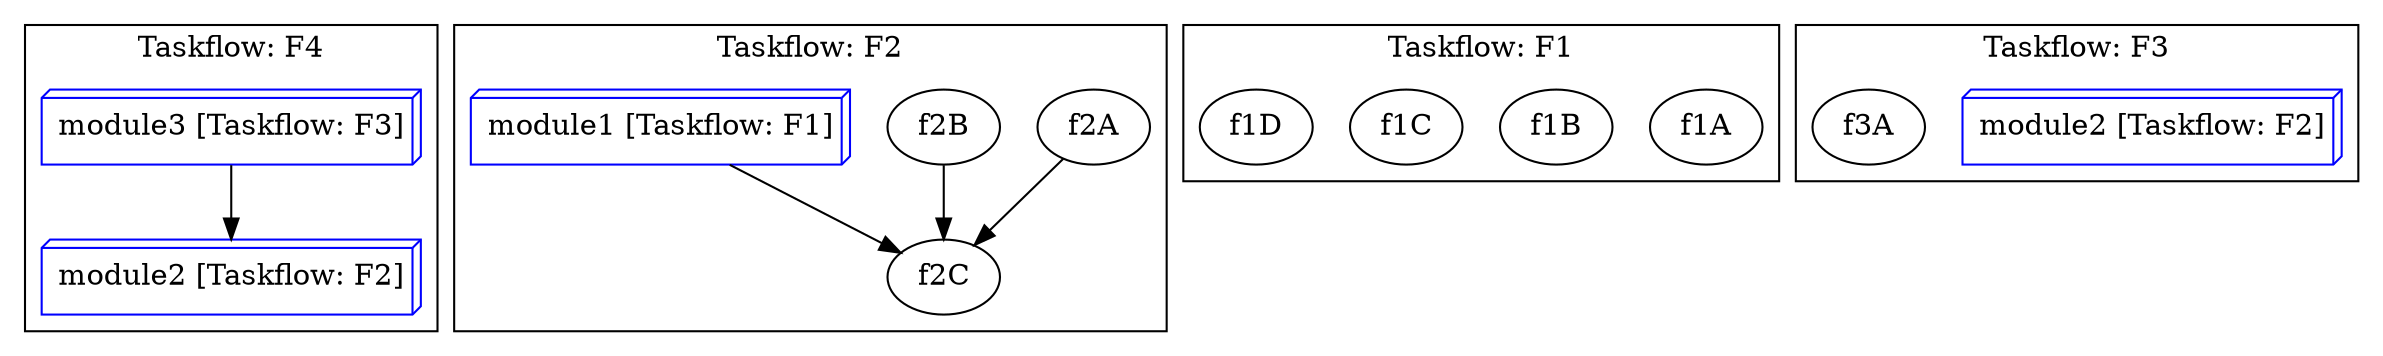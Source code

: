 digraph Taskflow {
subgraph cluster_p0x7ffee0bae020 {
label="Taskflow: F4";
p0x7f9ec5801238[shape=box3d, color=blue, label="module3 [Taskflow: F3]"];
p0x7f9ec5801238->p0x7f9ec5801338;
p0x7f9ec5801338[shape=box3d, color=blue, label="module2 [Taskflow: F2]"];
}
subgraph cluster_p0x7ffee0badd80 {
label="Taskflow: F2";
p0x7f9ec5800a38[label="f2A" ];
p0x7f9ec5800a38 -> p0x7f9ec5801038;
p0x7f9ec5801138[label="f2B" ];
p0x7f9ec5801138 -> p0x7f9ec5801038;
p0x7f9ec5801038[label="f2C" ];
p0x7f9ec5800f38[shape=box3d, color=blue, label="module1 [Taskflow: F1]"];
p0x7f9ec5800f38->p0x7f9ec5801038;
}
subgraph cluster_p0x7ffee0badce0 {
label="Taskflow: F1";
p0xa[label="f1A" ];
p0xb[label="f1B" ];
p0xc[label="f1C" ];
p0xd[label="f1D" ];

}
subgraph cluster_p0x7ffee0bade20 {
label="Taskflow: F3";
p0x7f9ec5800e38[shape=box3d, color=blue, label="module2 [Taskflow: F2]"];
p0x7f9ec5800d38[label="f3A" ];
}
}
